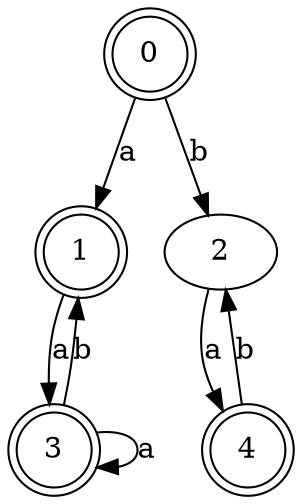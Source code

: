 digraph g {
	0 [shape=doublecircle];
	1 [shape=doublecircle];
	3 [shape=doublecircle];
	4 [shape=doublecircle];

	0 -> 1[label=a];
	0 -> 2[label=b];
	1 -> 3[label=a];
	2 -> 4[label=a];
	3 -> 1[label=b];
	3 -> 3[label=a];
	4 -> 2[label=b];
}
